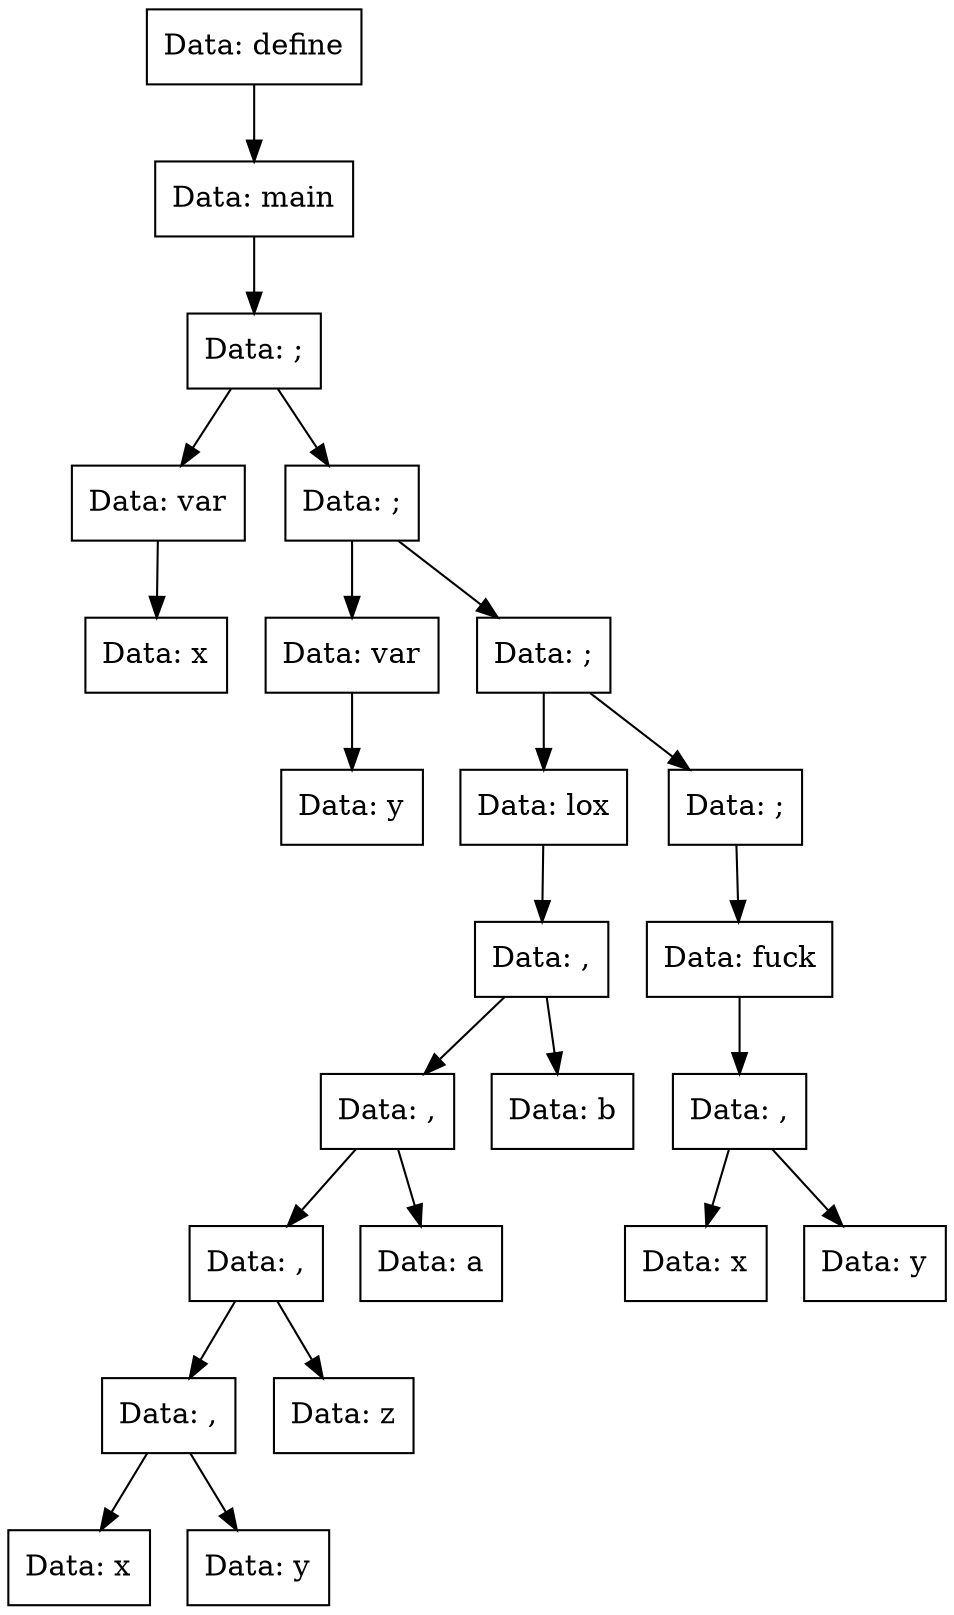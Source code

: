 digraph main{
Node0x55d4fcf91b00[shape="record", label="Data: define"];
Node0x55d4fcf91ba0[shape="record", label="Data: main"];
Node0x55d4fcf91b50[shape="record", label="Data: ;"];
Node0x55d4fcf918d0[shape="record", label="Data: var"];
Node0x55d4fcf91920[shape="record", label="Data: x"];
Node0x55d4fcf918d0->Node0x55d4fcf91920;
Node0x55d4fcf91b50->Node0x55d4fcf918d0;
Node0x55d4fcf917e0[shape="record", label="Data: ;"];
Node0x55d4fcf91830[shape="record", label="Data: var"];
Node0x55d4fcf916f0[shape="record", label="Data: y"];
Node0x55d4fcf91830->Node0x55d4fcf916f0;
Node0x55d4fcf917e0->Node0x55d4fcf91830;
Node0x55d4fcf91d80[shape="record", label="Data: ;"];
Node0x55d4fcf91d30[shape="record", label="Data: lox"];
Node0x55d4fcf91ce0[shape="record", label="Data: ,"];
Node0x55d4fcf91970[shape="record", label="Data: ,"];
Node0x55d4fcf91880[shape="record", label="Data: ,"];
Node0x55d4fcf91790[shape="record", label="Data: ,"];
Node0x55d4fcf91740[shape="record", label="Data: x"];
Node0x55d4fcf91790->Node0x55d4fcf91740;
Node0x55d4fcf91e20[shape="record", label="Data: y"];
Node0x55d4fcf91790->Node0x55d4fcf91e20;
Node0x55d4fcf91880->Node0x55d4fcf91790;
Node0x55d4fcf91ab0[shape="record", label="Data: z"];
Node0x55d4fcf91880->Node0x55d4fcf91ab0;
Node0x55d4fcf91970->Node0x55d4fcf91880;
Node0x55d4fcf91c40[shape="record", label="Data: a"];
Node0x55d4fcf91970->Node0x55d4fcf91c40;
Node0x55d4fcf91ce0->Node0x55d4fcf91970;
Node0x55d4fcf91a60[shape="record", label="Data: b"];
Node0x55d4fcf91ce0->Node0x55d4fcf91a60;
Node0x55d4fcf91d30->Node0x55d4fcf91ce0;
Node0x55d4fcf91d80->Node0x55d4fcf91d30;
Node0x55d4fcf91c90[shape="record", label="Data: ;"];
Node0x55d4fcf91a10[shape="record", label="Data: fuck"];
Node0x55d4fcf919c0[shape="record", label="Data: ,"];
Node0x55d4fcf91dd0[shape="record", label="Data: x"];
Node0x55d4fcf919c0->Node0x55d4fcf91dd0;
Node0x55d4fcf91bf0[shape="record", label="Data: y"];
Node0x55d4fcf919c0->Node0x55d4fcf91bf0;
Node0x55d4fcf91a10->Node0x55d4fcf919c0;
Node0x55d4fcf91c90->Node0x55d4fcf91a10;
Node0x55d4fcf91d80->Node0x55d4fcf91c90;
Node0x55d4fcf917e0->Node0x55d4fcf91d80;
Node0x55d4fcf91b50->Node0x55d4fcf917e0;
Node0x55d4fcf91ba0->Node0x55d4fcf91b50;
Node0x55d4fcf91b00->Node0x55d4fcf91ba0;
}